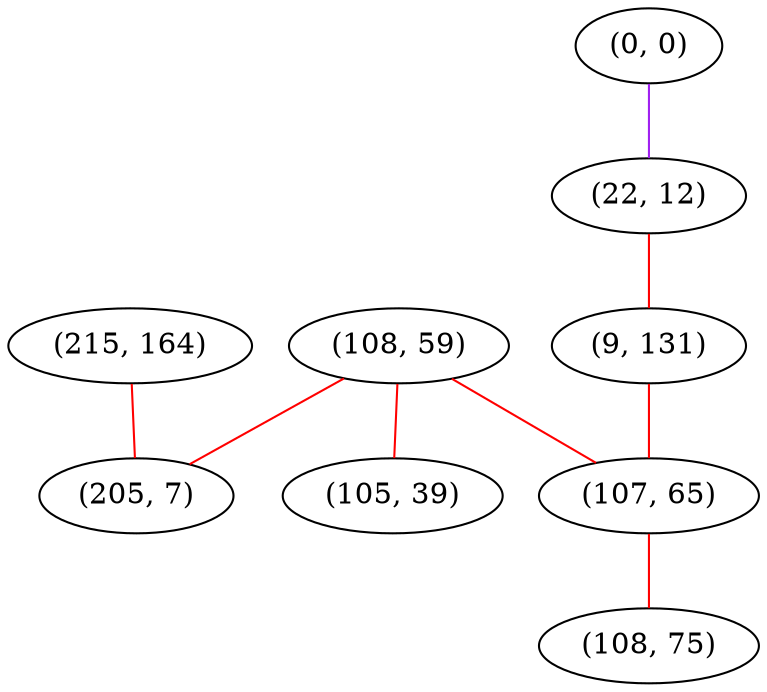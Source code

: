 graph "" {
"(215, 164)";
"(0, 0)";
"(108, 59)";
"(22, 12)";
"(9, 131)";
"(205, 7)";
"(107, 65)";
"(108, 75)";
"(105, 39)";
"(215, 164)" -- "(205, 7)"  [color=red, key=0, weight=1];
"(0, 0)" -- "(22, 12)"  [color=purple, key=0, weight=4];
"(108, 59)" -- "(105, 39)"  [color=red, key=0, weight=1];
"(108, 59)" -- "(107, 65)"  [color=red, key=0, weight=1];
"(108, 59)" -- "(205, 7)"  [color=red, key=0, weight=1];
"(22, 12)" -- "(9, 131)"  [color=red, key=0, weight=1];
"(9, 131)" -- "(107, 65)"  [color=red, key=0, weight=1];
"(107, 65)" -- "(108, 75)"  [color=red, key=0, weight=1];
}
